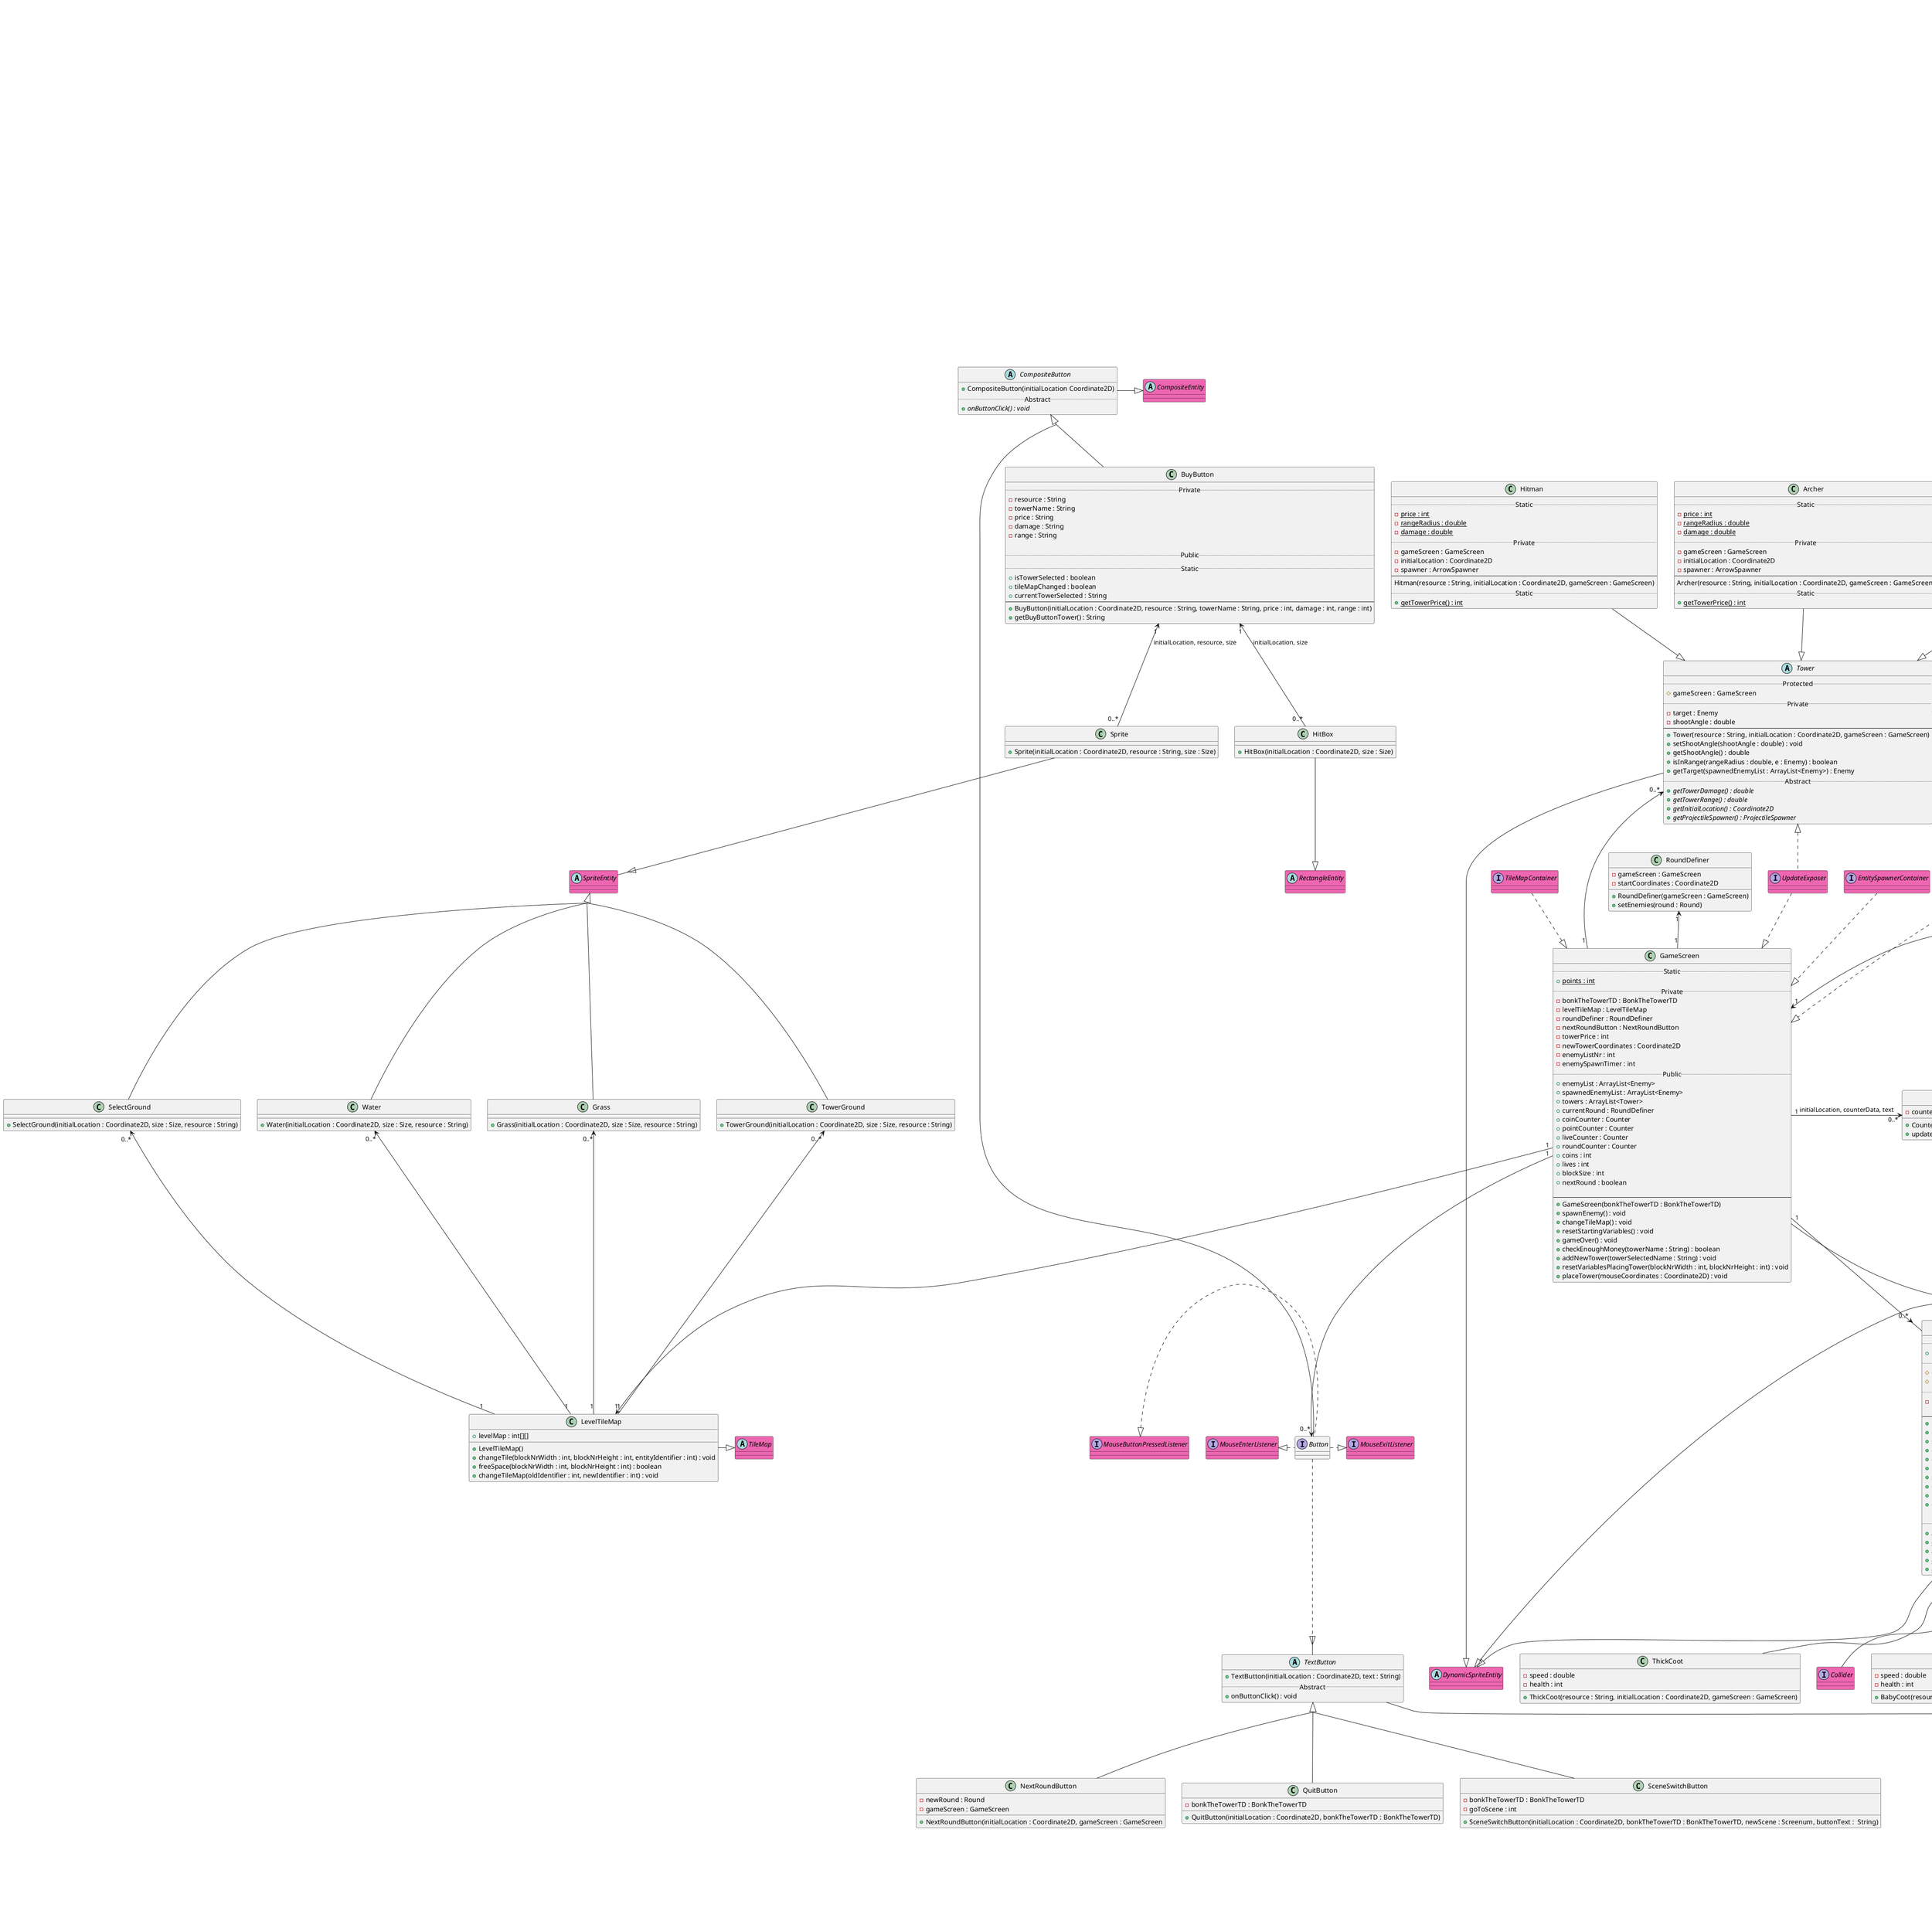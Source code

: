 @startuml BTT_TD_Diagram
skinparam groupInheritance 2
class BonkTheTowerTD {

}

BonkTheTowerTD -up-|> YeagerGame
BonkTheTowerTD "1" --> "1" TitleScreen : bonkTheTowerTD
BonkTheTowerTD "1" --> "1" GameScreen : bonkTheTowerTD
BonkTheTowerTD "1" --> "1" FinalScreen : bonkTheTowerTD

abstract class YeagerGame #EE66B1 {

}

enum Screenum {
..Constants..
TITLE (1)
GAME (2)
FINAL (3)
..Private..
- id : int
--
+ Screenum(id : int)
+ getId() : id
}

class GameScreen {
..Static..
+ {static} points : int
..Private..
- bonkTheTowerTD : BonkTheTowerTD
- levelTileMap : LevelTileMap
- roundDefiner : RoundDefiner
- nextRoundButton : NextRoundButton
- towerPrice : int
- newTowerCoordinates : Coordinate2D
- enemyListNr : int
- enemySpawnTimer : int
..Public..
+ enemyList : ArrayList<Enemy>
+ spawnedEnemyList : ArrayList<Enemy>
+ towers : ArrayList<Tower>
+ currentRound : RoundDefiner
+ coinCounter : Counter
+ pointCounter : Counter
+ liveCounter : Counter
+ roundCounter : Counter
+ coins : int
+ lives : int
+ blockSize : int
+ nextRound : boolean

--
+ GameScreen(bonkTheTowerTD : BonkTheTowerTD)
+ spawnEnemy() : void
+ changeTileMap() : void
+ resetStartingVariables() : void
+ gameOver() : void
+ checkEnoughMoney(towerName : String) : boolean
+ addNewTower(towerSelectedName : String) : void
+ resetVariablesPlacingTower(blockNrWidth : int, blockNrHeight : int) : void
+ placeTower(mouseCoordinates : Coordinate2D) : void
}

GameScreen "1" --> "1" LevelTileMap
GameScreen "1" -right-> "0..*" Counter : initialLocation, counterData, text

EntitySpawnerContainer ..|> GameScreen
UpdateExposer ..|> GameScreen
MouseButtonReleasedListener ..|> GameScreen
TileMapContainer ..|> GameScreen

interface EntitySpawnerContainer #EE66B1 {
}

interface UpdateExposer #EE66B1 {
}

interface MouseButtonReleasedListener #EE66B1 {
}

class TitleScreen {
- bonkTheTowerTD : BonkTheTowerTD

+ TitleScreen(bonkTheTowerTD : BonkTheTowerTD)
}

class TextEntity #EE66B1{

}

interface TileMapContainer #EE66B1{

}

abstract class TileMap #EE66B1 {

}


class FinalScreen {
- bonkTheTowerTD : BonkTheTowerTD
- {static} finalMessage : String

+ Finalscreen(bonkTheTowerTD : BonkTheTowerTD)
+ {static} setFinalMessage(finalMessage : String) : void
}

class Title {
+ Title(initialLocation : Coordinate2D, text : String)
}

Title"1" -up-> "1"FinalScreen
Title --|> TextEntity

abstract class DynamicScene #EE66B1 {

}

GameScreen --|> DynamicScene
TitleScreen --|> DynamicScene
FinalScreen --|> DynamicScene

class RoundDefiner {
- gameScreen : GameScreen
- startCoordinates : Coordinate2D

+ RoundDefiner(gameScreen : GameScreen)
+ setEnemies(round : Round)

}

enum Round {
..Constants..
ZERO(0)
ONE(1)
TWO(2)
THREE(3)
FOUR(4)
FIVE(5)
..Private..
- id : int
--
+ Round(id : int)
+ getId() : int
+ setNextId() : void
}

GameScreen"1" --> "0..*"Enemy
GameScreen"1" --> "0..*"Tower
RoundDefiner"1" <-- "1"GameScreen

class LevelTileMap {
+ levelMap : int[][]

+ LevelTileMap()
+ changeTile(blockNrWidth : int, blockNrHeight : int, entityIdentifier : int) : void
+ freeSpace(blockNrWidth : int, blockNrHeight : int) : boolean
+ changeTileMap(oldIdentifier : int, newIdentifier : int) : void
}

class TowerGround {
+ TowerGround(initialLocation : Coordinate2D, size : Size, resource : String)
}

class SelectGround{
+ SelectGround(initialLocation : Coordinate2D, size : Size, resource : String)
}

class Water {
+ Water(initialLocation : Coordinate2D, size : Size, resource : String)
}

class Grass {
+ Grass(initialLocation : Coordinate2D, size : Size, resource : String)
}

SpriteEntity <|-- TowerGround
SpriteEntity <|-- SelectGround
SpriteEntity <|-- Water
SpriteEntity <|-- Grass

LevelTileMap"1" -up-> "0..*"Grass
LevelTileMap"1" -up-> "0..*"Water
LevelTileMap"1" -up-> "0..*"SelectGround
LevelTileMap"1" -up-> "0..*"TowerGround
LevelTileMap -right-|> TileMap

enum TileIdentifier {
..Constants..
GRASS (1)
WATER (2)
TOWERGROUND (3)
SELECTGROUND (4)
..Private..
- id : int
--
+ TileIdentifier(id : int)
+ getId() : int
}

interface Button {
}

Button .right.|> MouseExitListener
Button .up|> MouseEnterListener
Button .left.|> MouseButtonPressedListener

Button ..|> TextButton
TextButton <|-- QuitButton
TextButton <|-- SceneSwitchButton
TextButton <|-- NextRoundButton

abstract class TextButton {
+ TextButton(initialLocation : Coordinate2D, text : String)
..Abstract..
+ onButtonClick() : void
}

TextButton --|> TextEntity

abstract class CompositeButton {
+ CompositeButton(initialLocation Coordinate2D)
..Abstract..
+ {abstract} onButtonClick() : void
}

CompositeButton <|.right. Button
CompositeButton -|> CompositeEntity

abstract class CompositeEntity #EE66B1 {
}

class BuyButton {
..Private..
- resource : String
- towerName : String
- price : String
- damage : String
- range : String

..Public..
..Static..
+ isTowerSelected : boolean
+ tileMapChanged : boolean
+ currentTowerSelected : String
--
+ BuyButton(initialLocation : Coordinate2D, resource : String, towerName : String, price : int, damage : int, range : int)
+ getBuyButtonTower() : String
}

GameScreen"1" --> "0..*"Button
CompositeButton <|-- BuyButton
BuyButton"1" <-- "0..*"HitBox : initialLocation, size
BuyButton"1" <-- "0..*"Sprite : initialLocation, resource, size

class HitBox {
+ HitBox(initialLocation : Coordinate2D, size : Size)
}

HitBox --|> RectangleEntity

abstract class RectangleEntity #EE66B1 {
}

class Sprite {
+ Sprite(initialLocation : Coordinate2D, resource : String, size : Size)
}

SpriteEntity <|-up- Sprite

interface MouseButtonPressedListener #EE66B1 {

}

interface MouseEnterListener #EE66B1 {

}

interface MouseExitListener #EE66B1 {

}

class DynamicTextEntity #EE66B1 {

}

class SceneSwitchButton {
- bonkTheTowerTD : BonkTheTowerTD
- goToScene : int

+ SceneSwitchButton(initialLocation : Coordinate2D, bonkTheTowerTD : BonkTheTowerTD, newScene : Screenum, buttonText :  String)
}

class NextRoundButton {
- newRound : Round
- gameScreen : GameScreen

+ NextRoundButton(initialLocation : Coordinate2D, gameScreen : GameScreen
}

class QuitButton {
- bonkTheTowerTD : BonkTheTowerTD

+ QuitButton(initialLocation : Coordinate2D, bonkTheTowerTD : BonkTheTowerTD)
}

class Counter {
- counterData : int

+ Counter(initialLocation : Coordinate2D, counterData : int, text : String)
+ updateCounter(text : String, counterData : int) : void
}

Counter .|> DynamicTextEntity

abstract class Tower {
..Protected..
# gameScreen : GameScreen
..Private..
- target : Enemy
- shootAngle : double
--
+ Tower(resource : String, initialLocation : Coordinate2D, gameScreen : GameScreen)
+ setShootAngle(shootAngle : double) : void
+ getShootAngle() : double
+ isInRange(rangeRadius : double, e : Enemy) : boolean
+ getTarget(spawnedEnemyList : ArrayList<Enemy>) : Enemy
..Abstract..
+ {abstract} getTowerDamage() : double
+ {abstract} getTowerRange() : double
+ {abstract} getInitialLocation() : Coordinate2D
+ {abstract} getProjectileSpawner() : ProjectileSpawner
}

Tower <|.. UpdateExposer

class Archer {
..Static..
- {static} price : int
- {static} rangeRadius : double
- {static} damage : double
..Private..
- gameScreen : GameScreen
- initialLocation : Coordinate2D
- spawner : ArrowSpawner
--
Archer(resource : String, initialLocation : Coordinate2D, gameScreen : GameScreen)
..Static..
+ {static} getTowerPrice() : int
}

class Hitman {
..Static..
- {static} price : int
- {static} rangeRadius : double
- {static} damage : double
..Private..
- gameScreen : GameScreen
- initialLocation : Coordinate2D
- spawner : ArrowSpawner
--
Hitman(resource : String, initialLocation : Coordinate2D, gameScreen : GameScreen)
..Static..
+ {static} getTowerPrice() : int
}

class Freezer {
..Static..
- {static} price : int
- {static} rangeRadius : double
- {static} damage : double
..Private..
- gameScreen : GameScreen
- initialLocation : Coordinate2D
- spawner : ArrowSpawner
--
Freezer(resource : String, initialLocation : Coordinate2D, gameScreen : GameScreen)
..Static..
+ {static} getTowerPrice() : int
}

Tower <|-up- Archer
Tower <|-up- Hitman
Tower <|-up- Freezer

Tower --|> DynamicSpriteEntity
Enemy --|> DynamicSpriteEntity
Projectile --|> DynamicSpriteEntity

abstract class SpriteEntity #EE66B1 {

}

abstract class DynamicSpriteEntity #EE66B1 {

}

abstract class ProjectileSpawner {
# shootAngle : double

+ ProjectileSpawner(intervalInMs : long)
+ {abstract} setShootAngle(double ShootAngle) : void
}

ProjectileSpawner --|> EntitySpawner

class ArrowSpawner {
- gameScreen : GameScreen
- coordinate2D : Coordinate2D
- shootAngle : double
- needToShoot : boolean
- shootingTower : Tower

+ ArrowSpawner(intervalInMs : long, coordinate2D : Coordinate2D, shootingTower : Tower, gameScreen : GameScreen)
+ setNeedToShoot(shootNeed : boolean) : void
+ shoot(shootAngle : double) : void
}

class BulletSpawner {
- gameScreen : GameScreen
- coordinate2D : Coordinate2D
- shootAngle : double
- needToShoot : boolean
- shootingTower : Tower

+ BulletSpawner(intervalInMs : long, coordinate2D : Coordinate2D, shootingTower : Tower, gameScreen : GameScreen)
+ setNeedToShoot(shootNeed : boolean) : void
+ shoot(shootAngle : double) : void
}

ProjectileSpawner"0..1" --> "1"Tower
ProjectileSpawner <|-up- ArrowSpawner
ProjectileSpawner <|-up- BulletSpawner

ArrowSpawner"1" -up-> "0..*"Projectile : coordinate2D, shootAngle, gameScreen, shootingTower
BulletSpawner"1" -up-> "0..*"Projectile : coordinate2D, shootAngle, gameScreen, shootingTower

abstract class Projectile {
- gameScreen : gameScreen
- shootingTower : Tower

+ Projectile(resource : String, initialLocation : Coordinate2D, gameScreen : GameScreen, shootingTower : Tower, size : Size

}

interface Collider #EE66B1{
}

interface SceneBorderCrossingWatcher #EE66B1 {
}

Projectile <|.right. Collided
Projectile <|.. SceneBorderCrossingWatcher

class Arrow {
+ Arrow(initialLocation : Coordinate2D, shootAngle : double, gameScreen : GameScreen, shootingTower : Tower)
}

class Bullet {
+ Bullet(initialLocation : Coordinate2D, shootAngle : double, gameScreen : GameScreen, shootingTower : Tower)

}

Projectile <|-up- Arrow
Projectile <|-up- Bullet

abstract class Enemy {
..Public..
+ pathStep : PathStep
..Protected..
# gameScreen : GameScreen
# mapProgress : double
..Private..
- initialLocation : Coordinate2D

--
+ Enemy(resource : String, initialLocation : Coordinate2D, gameScreen : GameScreen)
+ getInitialLocation() : Coordinate2D
+ setPathStep(newPathStep PathStep) : void
+ getPathStep() : PathStep
+ enemyPastBorder(enemy : Enemy, damage : int) : void
+ updateWalkedDistance(distanceWalked : double) : void
+ setMapProgress(mapProgress : double) : void
+ getMapProgress() : double
+ pathLimit(tile : int) : double
+ enemyPath() : void

..Abstract..
+ {abstract} setMovementSpeed(movementSpeed : MovementSpeed) : void
+ {abstract} getMovementSpeed() : double
+ {abstract} setHealth(newHealth double) : void
+ {abstract} getHealth() : int
+ {abstract} getDamage() : int
}

enum PathStep {
ZERO
ONE
TWO
THREE
FOUR
FIVE
SIX
SEVEN
EIGHT
NINE
TEN
ELEVEN
TWELVE
}

interface Collided #EE66B1{

}

Enemy <|.. Collider
Enemy <|.. SceneBorderCrossingWatcher

class BabyCoot {
- speed : double
- health : int

+ BabyCoot(resource : String, initialLocation : Coordinate2D, gameScreen : GameScreen)
}

class DerpyCoot {
- speed : double
- health : int

+ DerpyCoot(resource : String, initialLocation : Coordinate2D, gameScreen : GameScreen)

}

class MamaCoot {
- speed : double
- health : int
- babyCootSpawner : BabyCootSpawner

+ MamaCoot(resource : String, initialLocation : Coordinate2D, gameScreen : GameScreen)
+ getBabyCootSpawner() : BabyCootSpawner
}

MamaCoot"1" --> "1"BabyCootSpawner : spawnInterval, initialLocation, gameScreen, mamaCoot

class BabyCootSpawner {
- initialLocation : Coordinate2D
- gameScreen : GameScreen
- mamaCoot : Enemy
- needToSpawn : boolean
--
..Public..
+ setNeedToSpawn(state : boolean) : void
..Protected..
# BabyCootSpawner(intervalInMs : long, initialLocation : Coordinate2D, gameScreen : GameScreen, mamaCoot : Enemy)

}

BabyCootSpawner --|> EntitySpawner

abstract class EntitySpawner #EE66B1 {
}

class FastCoot {
- speed : double
- health : int

+ FastCoot(resource : String, initialLocation : Coordinate2D, gameScreen : GameScreen)

}

class ThickCoot {
- speed : double
- health : int

+ ThickCoot(resource : String, initialLocation : Coordinate2D, gameScreen : GameScreen)
}

Enemy <|-- BabyCoot
Enemy <|-- DerpyCoot
Enemy <|-- MamaCoot
Enemy <|-- FastCoot
Enemy <|-- ThickCoot

enum MovementSpeed {
SLOW
NORMAL
}

@enduml